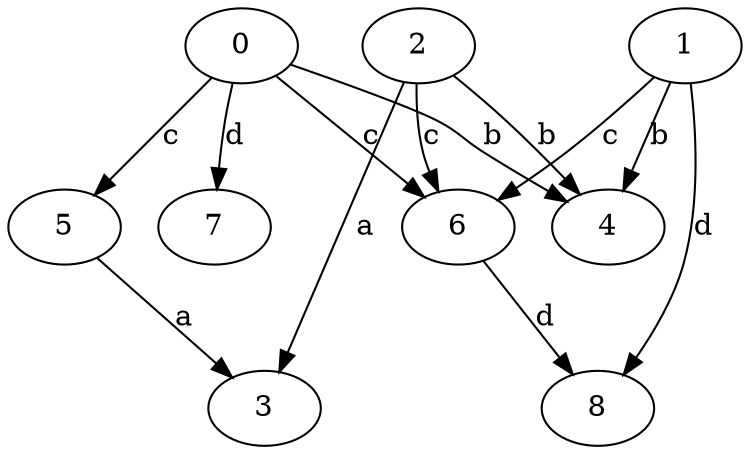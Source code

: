 strict digraph  {
2;
3;
4;
0;
5;
6;
1;
7;
8;
2 -> 3  [label=a];
2 -> 4  [label=b];
2 -> 6  [label=c];
0 -> 4  [label=b];
0 -> 5  [label=c];
0 -> 6  [label=c];
0 -> 7  [label=d];
5 -> 3  [label=a];
6 -> 8  [label=d];
1 -> 4  [label=b];
1 -> 6  [label=c];
1 -> 8  [label=d];
}
